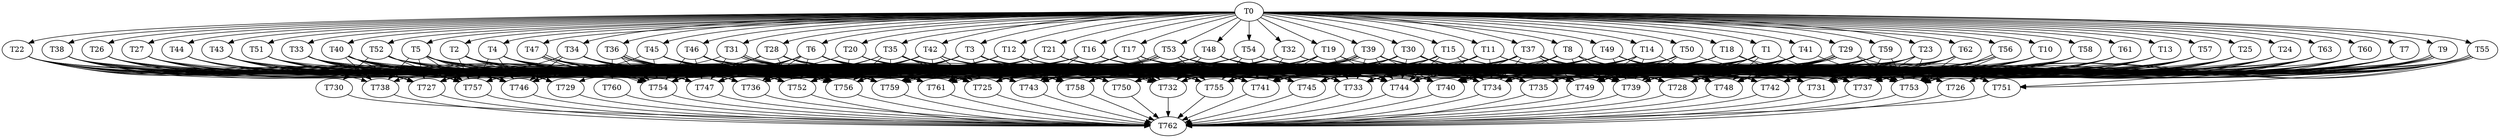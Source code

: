 digraph DAG_Schedule {
  T0 [size="1", overhead="0.0", color="black"]
  T0 -> T1 [size="1", color="black"]
  T0 -> T2 [size="1", color="black"]
  T0 -> T3 [size="1", color="black"]
  T0 -> T4 [size="1", color="black"]
  T0 -> T5 [size="1", color="black"]
  T0 -> T6 [size="1", color="black"]
  T0 -> T7 [size="1", color="black"]
  T0 -> T8 [size="1", color="black"]
  T0 -> T9 [size="1", color="black"]
  T0 -> T10 [size="1", color="black"]
  T0 -> T11 [size="1", color="black"]
  T0 -> T12 [size="1", color="black"]
  T0 -> T13 [size="1", color="black"]
  T0 -> T14 [size="1", color="black"]
  T0 -> T15 [size="1", color="black"]
  T0 -> T16 [size="1", color="black"]
  T0 -> T17 [size="1", color="black"]
  T0 -> T18 [size="1", color="black"]
  T0 -> T19 [size="1", color="black"]
  T0 -> T20 [size="1", color="black"]
  T0 -> T21 [size="1", color="black"]
  T0 -> T22 [size="1", color="black"]
  T0 -> T23 [size="1", color="black"]
  T0 -> T24 [size="1", color="black"]
  T0 -> T25 [size="1", color="black"]
  T0 -> T26 [size="1", color="black"]
  T0 -> T27 [size="1", color="black"]
  T0 -> T28 [size="1", color="black"]
  T0 -> T29 [size="1", color="black"]
  T0 -> T30 [size="1", color="black"]
  T0 -> T31 [size="1", color="black"]
  T0 -> T32 [size="1", color="black"]
  T0 -> T33 [size="1", color="black"]
  T0 -> T34 [size="1", color="black"]
  T0 -> T35 [size="1", color="black"]
  T0 -> T36 [size="1", color="black"]
  T0 -> T37 [size="1", color="black"]
  T0 -> T38 [size="1", color="black"]
  T0 -> T39 [size="1", color="black"]
  T0 -> T40 [size="1", color="black"]
  T0 -> T41 [size="1", color="black"]
  T0 -> T42 [size="1", color="black"]
  T0 -> T43 [size="1", color="black"]
  T0 -> T44 [size="1", color="black"]
  T0 -> T45 [size="1", color="black"]
  T0 -> T46 [size="1", color="black"]
  T0 -> T47 [size="1", color="black"]
  T0 -> T48 [size="1", color="black"]
  T0 -> T49 [size="1", color="black"]
  T0 -> T50 [size="1", color="black"]
  T0 -> T51 [size="1", color="black"]
  T0 -> T52 [size="1", color="black"]
  T0 -> T53 [size="1", color="black"]
  T0 -> T54 [size="1", color="black"]
  T0 -> T55 [size="1", color="black"]
  T0 -> T56 [size="1", color="black"]
  T0 -> T57 [size="1", color="black"]
  T0 -> T58 [size="1", color="black"]
  T0 -> T59 [size="1", color="black"]
  T0 -> T60 [size="1", color="black"]
  T0 -> T61 [size="1", color="black"]
  T0 -> T62 [size="1", color="black"]
  T0 -> T63 [size="1", color="black"]
  T1 [size="41", overhead="0.04", color="black"]
  T1 -> T735 [size="41", color="black"]
  T1 -> T757 [size="41", color="black"]
  T1 -> T734 [size="41", color="black"]
  T1 -> T728 [size="41", color="black"]
  T1 -> T749 [size="41", color="black"]
  T1 -> T737 [size="41", color="black"]
  T1 -> T741 [size="41", color="black"]
  T1 -> T744 [size="41", color="black"]
  T1 -> T748 [size="41", color="black"]
  T1 -> T750 [size="41", color="black"]
  T1 -> T758 [size="41", color="black"]
  T1 -> T743 [size="41", color="black"]
  T1 -> T732 [size="41", color="black"]
  T2 [size="594", overhead="0.07", color="black"]
  T2 -> T729 [size="594", color="black"]
  T2 -> T739 [size="594", color="black"]
  T2 -> T741 [size="594", color="black"]
  T2 -> T757 [size="594", color="black"]
  T2 -> T761 [size="594", color="black"]
  T2 -> T754 [size="594", color="black"]
  T2 -> T744 [size="594", color="black"]
  T2 -> T759 [size="594", color="black"]
  T2 -> T745 [size="594", color="black"]
  T2 -> T732 [size="594", color="black"]
  T2 -> T752 [size="594", color="black"]
  T3 [size="43", overhead="0.02", color="black"]
  T3 -> T735 [size="43", color="black"]
  T3 -> T740 [size="43", color="black"]
  T3 -> T733 [size="43", color="black"]
  T3 -> T728 [size="43", color="black"]
  T3 -> T725 [size="43", color="black"]
  T3 -> T757 [size="43", color="black"]
  T3 -> T748 [size="43", color="black"]
  T3 -> T758 [size="43", color="black"]
  T3 -> T754 [size="43", color="black"]
  T3 -> T755 [size="43", color="black"]
  T3 -> T752 [size="43", color="black"]
  T3 -> T756 [size="43", color="black"]
  T3 -> T734 [size="43", color="black"]
  T3 -> T741 [size="43", color="black"]
  T4 [size="368", overhead="0.07", color="black"]
  T4 -> T737 [size="368", color="black"]
  T4 -> T759 [size="368", color="black"]
  T4 -> T747 [size="368", color="black"]
  T4 -> T754 [size="368", color="black"]
  T4 -> T746 [size="368", color="black"]
  T4 -> T728 [size="368", color="black"]
  T4 -> T758 [size="368", color="black"]
  T4 -> T757 [size="368", color="black"]
  T4 -> T743 [size="368", color="black"]
  T4 -> T740 [size="368", color="black"]
  T5 [size="5", overhead="0.11", color="black"]
  T5 -> T731 [size="5", color="black"]
  T5 -> T738 [size="5", color="black"]
  T5 -> T746 [size="5", color="black"]
  T5 -> T745 [size="5", color="black"]
  T5 -> T727 [size="5", color="black"]
  T5 -> T733 [size="5", color="black"]
  T5 -> T750 [size="5", color="black"]
  T5 -> T743 [size="5", color="black"]
  T5 -> T729 [size="5", color="black"]
  T5 -> T725 [size="5", color="black"]
  T5 -> T754 [size="5", color="black"]
  T5 -> T741 [size="5", color="black"]
  T5 -> T742 [size="5", color="black"]
  T5 -> T728 [size="5", color="black"]
  T5 -> T757 [size="5", color="black"]
  T6 [size="128", overhead="0.02", color="black"]
  T6 -> T739 [size="128", color="black"]
  T6 -> T747 [size="128", color="black"]
  T6 -> T754 [size="128", color="black"]
  T6 -> T749 [size="128", color="black"]
  T6 -> T746 [size="128", color="black"]
  T6 -> T736 [size="128", color="black"]
  T6 -> T752 [size="128", color="black"]
  T6 -> T725 [size="128", color="black"]
  T6 -> T733 [size="128", color="black"]
  T6 -> T744 [size="128", color="black"]
  T6 -> T761 [size="128", color="black"]
  T6 -> T740 [size="128", color="black"]
  T6 -> T731 [size="128", color="black"]
  T7 [size="232", overhead="0.14", color="black"]
  T7 -> T748 [size="232", color="black"]
  T7 -> T742 [size="232", color="black"]
  T7 -> T731 [size="232", color="black"]
  T7 -> T749 [size="232", color="black"]
  T7 -> T733 [size="232", color="black"]
  T7 -> T746 [size="232", color="black"]
  T7 -> T728 [size="232", color="black"]
  T8 [size="687", overhead="0.07", color="black"]
  T8 -> T748 [size="687", color="black"]
  T8 -> T752 [size="687", color="black"]
  T8 -> T729 [size="687", color="black"]
  T8 -> T740 [size="687", color="black"]
  T8 -> T759 [size="687", color="black"]
  T8 -> T731 [size="687", color="black"]
  T8 -> T739 [size="687", color="black"]
  T8 -> T749 [size="687", color="black"]
  T8 -> T761 [size="687", color="black"]
  T8 -> T734 [size="687", color="black"]
  T9 [size="52", overhead="0.02", color="black"]
  T9 -> T731 [size="52", color="black"]
  T9 -> T741 [size="52", color="black"]
  T9 -> T739 [size="52", color="black"]
  T9 -> T750 [size="52", color="black"]
  T9 -> T737 [size="52", color="black"]
  T9 -> T748 [size="52", color="black"]
  T9 -> T744 [size="52", color="black"]
  T9 -> T731 [size="52", color="black"]
  T9 -> T740 [size="52", color="black"]
  T10 [size="9", overhead="0.1", color="black"]
  T10 -> T752 [size="9", color="black"]
  T10 -> T735 [size="9", color="black"]
  T10 -> T740 [size="9", color="black"]
  T10 -> T748 [size="9", color="black"]
  T10 -> T739 [size="9", color="black"]
  T10 -> T731 [size="9", color="black"]
  T10 -> T755 [size="9", color="black"]
  T10 -> T734 [size="9", color="black"]
  T11 [size="357", overhead="0.15", color="black"]
  T11 -> T757 [size="357", color="black"]
  T11 -> T742 [size="357", color="black"]
  T11 -> T752 [size="357", color="black"]
  T11 -> T754 [size="357", color="black"]
  T11 -> T726 [size="357", color="black"]
  T11 -> T744 [size="357", color="black"]
  T11 -> T756 [size="357", color="black"]
  T11 -> T753 [size="357", color="black"]
  T11 -> T734 [size="357", color="black"]
  T11 -> T733 [size="357", color="black"]
  T12 [size="26", overhead="0.1", color="black"]
  T12 -> T735 [size="26", color="black"]
  T12 -> T748 [size="26", color="black"]
  T12 -> T757 [size="26", color="black"]
  T12 -> T756 [size="26", color="black"]
  T12 -> T734 [size="26", color="black"]
  T12 -> T749 [size="26", color="black"]
  T12 -> T758 [size="26", color="black"]
  T12 -> T754 [size="26", color="black"]
  T13 [size="352", overhead="0.09", color="black"]
  T13 -> T748 [size="352", color="black"]
  T13 -> T742 [size="352", color="black"]
  T13 -> T741 [size="352", color="black"]
  T13 -> T733 [size="352", color="black"]
  T13 -> T734 [size="352", color="black"]
  T13 -> T728 [size="352", color="black"]
  T13 -> T739 [size="352", color="black"]
  T13 -> T761 [size="352", color="black"]
  T13 -> T749 [size="352", color="black"]
  T14 [size="26", overhead="0.01", color="black"]
  T14 -> T741 [size="26", color="black"]
  T14 -> T739 [size="26", color="black"]
  T14 -> T732 [size="26", color="black"]
  T14 -> T733 [size="26", color="black"]
  T14 -> T748 [size="26", color="black"]
  T14 -> T749 [size="26", color="black"]
  T14 -> T750 [size="26", color="black"]
  T14 -> T725 [size="26", color="black"]
  T14 -> T756 [size="26", color="black"]
  T14 -> T734 [size="26", color="black"]
  T15 [size="6", overhead="0.11", color="black"]
  T15 -> T733 [size="6", color="black"]
  T15 -> T748 [size="6", color="black"]
  T15 -> T734 [size="6", color="black"]
  T15 -> T744 [size="6", color="black"]
  T15 -> T755 [size="6", color="black"]
  T15 -> T741 [size="6", color="black"]
  T15 -> T746 [size="6", color="black"]
  T15 -> T739 [size="6", color="black"]
  T15 -> T759 [size="6", color="black"]
  T16 [size="10", overhead="0.02", color="black"]
  T16 -> T743 [size="10", color="black"]
  T16 -> T739 [size="10", color="black"]
  T16 -> T733 [size="10", color="black"]
  T16 -> T746 [size="10", color="black"]
  T16 -> T754 [size="10", color="black"]
  T16 -> T737 [size="10", color="black"]
  T16 -> T747 [size="10", color="black"]
  T16 -> T753 [size="10", color="black"]
  T16 -> T759 [size="10", color="black"]
  T16 -> T752 [size="10", color="black"]
  T16 -> T744 [size="10", color="black"]
  T16 -> T734 [size="10", color="black"]
  T17 [size="368", overhead="0.02", color="black"]
  T17 -> T745 [size="368", color="black"]
  T17 -> T736 [size="368", color="black"]
  T17 -> T748 [size="368", color="black"]
  T17 -> T732 [size="368", color="black"]
  T17 -> T759 [size="368", color="black"]
  T17 -> T747 [size="368", color="black"]
  T17 -> T742 [size="368", color="black"]
  T17 -> T749 [size="368", color="black"]
  T17 -> T743 [size="368", color="black"]
  T18 [size="134", overhead="0.06", color="black"]
  T18 -> T726 [size="134", color="black"]
  T18 -> T745 [size="134", color="black"]
  T18 -> T733 [size="134", color="black"]
  T18 -> T725 [size="134", color="black"]
  T18 -> T740 [size="134", color="black"]
  T18 -> T743 [size="134", color="black"]
  T18 -> T732 [size="134", color="black"]
  T18 -> T731 [size="134", color="black"]
  T18 -> T756 [size="134", color="black"]
  T18 -> T735 [size="134", color="black"]
  T18 -> T734 [size="134", color="black"]
  T19 [size="134", overhead="0.1", color="black"]
  T19 -> T733 [size="134", color="black"]
  T19 -> T758 [size="134", color="black"]
  T19 -> T757 [size="134", color="black"]
  T19 -> T737 [size="134", color="black"]
  T19 -> T755 [size="134", color="black"]
  T19 -> T756 [size="134", color="black"]
  T19 -> T731 [size="134", color="black"]
  T19 -> T744 [size="134", color="black"]
  T19 -> T741 [size="134", color="black"]
  T20 [size="9", overhead="0.15", color="black"]
  T20 -> T734 [size="9", color="black"]
  T20 -> T732 [size="9", color="black"]
  T20 -> T743 [size="9", color="black"]
  T20 -> T733 [size="9", color="black"]
  T20 -> T741 [size="9", color="black"]
  T20 -> T754 [size="9", color="black"]
  T20 -> T755 [size="9", color="black"]
  T20 -> T756 [size="9", color="black"]
  T21 [size="169", overhead="0.02", color="black"]
  T21 -> T742 [size="169", color="black"]
  T21 -> T754 [size="169", color="black"]
  T21 -> T740 [size="169", color="black"]
  T21 -> T741 [size="169", color="black"]
  T21 -> T751 [size="169", color="black"]
  T21 -> T757 [size="169", color="black"]
  T21 -> T756 [size="169", color="black"]
  T22 [size="13", overhead="0.1", color="black"]
  T22 -> T738 [size="13", color="black"]
  T22 -> T756 [size="13", color="black"]
  T22 -> T754 [size="13", color="black"]
  T22 -> T757 [size="13", color="black"]
  T22 -> T744 [size="13", color="black"]
  T22 -> T735 [size="13", color="black"]
  T22 -> T752 [size="13", color="black"]
  T22 -> T747 [size="13", color="black"]
  T22 -> T733 [size="13", color="black"]
  T22 -> T727 [size="13", color="black"]
  T22 -> T750 [size="13", color="black"]
  T22 -> T761 [size="13", color="black"]
  T23 [size="31", overhead="0.09", color="black"]
  T23 -> T734 [size="31", color="black"]
  T23 -> T733 [size="31", color="black"]
  T23 -> T742 [size="31", color="black"]
  T23 -> T735 [size="31", color="black"]
  T23 -> T744 [size="31", color="black"]
  T23 -> T753 [size="31", color="black"]
  T23 -> T754 [size="31", color="black"]
  T23 -> T752 [size="31", color="black"]
  T23 -> T749 [size="31", color="black"]
  T23 -> T737 [size="31", color="black"]
  T23 -> T755 [size="31", color="black"]
  T24 [size="461", overhead="0.08", color="black"]
  T24 -> T748 [size="461", color="black"]
  T24 -> T759 [size="461", color="black"]
  T24 -> T735 [size="461", color="black"]
  T24 -> T737 [size="461", color="black"]
  T24 -> T741 [size="461", color="black"]
  T24 -> T728 [size="461", color="black"]
  T24 -> T739 [size="461", color="black"]
  T25 [size="29", overhead="0.2", color="black"]
  T25 -> T753 [size="29", color="black"]
  T25 -> T755 [size="29", color="black"]
  T25 -> T734 [size="29", color="black"]
  T25 -> T739 [size="29", color="black"]
  T25 -> T748 [size="29", color="black"]
  T25 -> T745 [size="29", color="black"]
  T25 -> T726 [size="29", color="black"]
  T25 -> T731 [size="29", color="black"]
  T25 -> T750 [size="29", color="black"]
  T25 -> T752 [size="29", color="black"]
  T25 -> T740 [size="29", color="black"]
  T25 -> T749 [size="29", color="black"]
  T26 [size="850", overhead="0.06", color="black"]
  T26 -> T742 [size="850", color="black"]
  T26 -> T756 [size="850", color="black"]
  T26 -> T754 [size="850", color="black"]
  T26 -> T759 [size="850", color="black"]
  T26 -> T747 [size="850", color="black"]
  T26 -> T739 [size="850", color="black"]
  T26 -> T750 [size="850", color="black"]
  T26 -> T746 [size="850", color="black"]
  T26 -> T752 [size="850", color="black"]
  T26 -> T757 [size="850", color="black"]
  T27 [size="69", overhead="0.09", color="black"]
  T27 -> T750 [size="69", color="black"]
  T27 -> T746 [size="69", color="black"]
  T27 -> T743 [size="69", color="black"]
  T27 -> T757 [size="69", color="black"]
  T27 -> T759 [size="69", color="black"]
  T27 -> T739 [size="69", color="black"]
  T27 -> T752 [size="69", color="black"]
  T27 -> T754 [size="69", color="black"]
  T27 -> T761 [size="69", color="black"]
  T27 -> T756 [size="69", color="black"]
  T28 [size="8", overhead="0.16", color="black"]
  T28 -> T734 [size="8", color="black"]
  T28 -> T732 [size="8", color="black"]
  T28 -> T727 [size="8", color="black"]
  T28 -> T740 [size="8", color="black"]
  T28 -> T733 [size="8", color="black"]
  T28 -> T759 [size="8", color="black"]
  T28 -> T725 [size="8", color="black"]
  T28 -> T753 [size="8", color="black"]
  T28 -> T752 [size="8", color="black"]
  T28 -> T754 [size="8", color="black"]
  T29 [size="405", overhead="0.18", color="black"]
  T29 -> T751 [size="405", color="black"]
  T29 -> T738 [size="405", color="black"]
  T29 -> T732 [size="405", color="black"]
  T29 -> T749 [size="405", color="black"]
  T29 -> T750 [size="405", color="black"]
  T29 -> T740 [size="405", color="black"]
  T29 -> T759 [size="405", color="black"]
  T29 -> T753 [size="405", color="black"]
  T29 -> T740 [size="405", color="black"]
  T29 -> T728 [size="405", color="black"]
  T29 -> T746 [size="405", color="black"]
  T29 -> T748 [size="405", color="black"]
  T29 -> T734 [size="405", color="black"]
  T30 [size="69", overhead="0.14", color="black"]
  T30 -> T743 [size="69", color="black"]
  T30 -> T744 [size="69", color="black"]
  T30 -> T746 [size="69", color="black"]
  T30 -> T745 [size="69", color="black"]
  T30 -> T747 [size="69", color="black"]
  T30 -> T753 [size="69", color="black"]
  T30 -> T734 [size="69", color="black"]
  T30 -> T754 [size="69", color="black"]
  T30 -> T750 [size="69", color="black"]
  T30 -> T731 [size="69", color="black"]
  T30 -> T728 [size="69", color="black"]
  T30 -> T755 [size="69", color="black"]
  T30 -> T759 [size="69", color="black"]
  T30 -> T732 [size="69", color="black"]
  T30 -> T748 [size="69", color="black"]
  T30 -> T749 [size="69", color="black"]
  T31 [size="368", overhead="0.15", color="black"]
  T31 -> T755 [size="368", color="black"]
  T31 -> T733 [size="368", color="black"]
  T31 -> T741 [size="368", color="black"]
  T31 -> T725 [size="368", color="black"]
  T31 -> T732 [size="368", color="black"]
  T31 -> T759 [size="368", color="black"]
  T31 -> T740 [size="368", color="black"]
  T31 -> T732 [size="368", color="black"]
  T31 -> T747 [size="368", color="black"]
  T31 -> T757 [size="368", color="black"]
  T31 -> T750 [size="368", color="black"]
  T32 [size="6", overhead="0.06", color="black"]
  T32 -> T739 [size="6", color="black"]
  T32 -> T737 [size="6", color="black"]
  T32 -> T756 [size="6", color="black"]
  T32 -> T757 [size="6", color="black"]
  T32 -> T725 [size="6", color="black"]
  T32 -> T750 [size="6", color="black"]
  T32 -> T731 [size="6", color="black"]
  T32 -> T741 [size="6", color="black"]
  T33 [size="369", overhead="0.09", color="black"]
  T33 -> T759 [size="369", color="black"]
  T33 -> T755 [size="369", color="black"]
  T33 -> T725 [size="369", color="black"]
  T33 -> T756 [size="369", color="black"]
  T33 -> T741 [size="369", color="black"]
  T33 -> T735 [size="369", color="black"]
  T33 -> T754 [size="369", color="black"]
  T33 -> T727 [size="369", color="black"]
  T33 -> T739 [size="369", color="black"]
  T33 -> T757 [size="369", color="black"]
  T33 -> T752 [size="369", color="black"]
  T34 [size="18", overhead="0.14", color="black"]
  T34 -> T746 [size="18", color="black"]
  T34 -> T741 [size="18", color="black"]
  T34 -> T727 [size="18", color="black"]
  T34 -> T747 [size="18", color="black"]
  T34 -> T735 [size="18", color="black"]
  T34 -> T728 [size="18", color="black"]
  T34 -> T725 [size="18", color="black"]
  T34 -> T752 [size="18", color="black"]
  T34 -> T759 [size="18", color="black"]
  T34 -> T744 [size="18", color="black"]
  T34 -> T739 [size="18", color="black"]
  T34 -> T756 [size="18", color="black"]
  T35 [size="1074", overhead="0.07", color="black"]
  T35 -> T728 [size="1074", color="black"]
  T35 -> T735 [size="1074", color="black"]
  T35 -> T725 [size="1074", color="black"]
  T35 -> T741 [size="1074", color="black"]
  T35 -> T756 [size="1074", color="black"]
  T35 -> T740 [size="1074", color="black"]
  T35 -> T743 [size="1074", color="black"]
  T35 -> T759 [size="1074", color="black"]
  T35 -> T744 [size="1074", color="black"]
  T35 -> T747 [size="1074", color="black"]
  T35 -> T733 [size="1074", color="black"]
  T35 -> T736 [size="1074", color="black"]
  T36 [size="30", overhead="0.04", color="black"]
  T36 -> T749 [size="30", color="black"]
  T36 -> T740 [size="30", color="black"]
  T36 -> T761 [size="30", color="black"]
  T36 -> T725 [size="30", color="black"]
  T36 -> T735 [size="30", color="black"]
  T36 -> T756 [size="30", color="black"]
  T36 -> T736 [size="30", color="black"]
  T36 -> T741 [size="30", color="black"]
  T36 -> T734 [size="30", color="black"]
  T36 -> T732 [size="30", color="black"]
  T36 -> T756 [size="30", color="black"]
  T36 -> T760 [size="30", color="black"]
  T36 -> T754 [size="30", color="black"]
  T36 -> T759 [size="30", color="black"]
  T37 [size="3", overhead="0.12", color="black"]
  T37 -> T734 [size="3", color="black"]
  T37 -> T744 [size="3", color="black"]
  T37 -> T755 [size="3", color="black"]
  T37 -> T759 [size="3", color="black"]
  T37 -> T752 [size="3", color="black"]
  T37 -> T749 [size="3", color="black"]
  T37 -> T728 [size="3", color="black"]
  T37 -> T737 [size="3", color="black"]
  T37 -> T756 [size="3", color="black"]
  T37 -> T736 [size="3", color="black"]
  T37 -> T726 [size="3", color="black"]
  T37 -> T741 [size="3", color="black"]
  T37 -> T731 [size="3", color="black"]
  T37 -> T739 [size="3", color="black"]
  T37 -> T761 [size="3", color="black"]
  T37 -> T740 [size="3", color="black"]
  T37 -> T757 [size="3", color="black"]
  T38 [size="8", overhead="0.05", color="black"]
  T38 -> T748 [size="8", color="black"]
  T38 -> T759 [size="8", color="black"]
  T38 -> T757 [size="8", color="black"]
  T38 -> T746 [size="8", color="black"]
  T38 -> T752 [size="8", color="black"]
  T38 -> T736 [size="8", color="black"]
  T38 -> T727 [size="8", color="black"]
  T38 -> T755 [size="8", color="black"]
  T38 -> T743 [size="8", color="black"]
  T38 -> T756 [size="8", color="black"]
  T38 -> T750 [size="8", color="black"]
  T38 -> T754 [size="8", color="black"]
  T39 [size="407", overhead="0.2", color="black"]
  T39 -> T759 [size="407", color="black"]
  T39 -> T728 [size="407", color="black"]
  T39 -> T759 [size="407", color="black"]
  T39 -> T756 [size="407", color="black"]
  T39 -> T741 [size="407", color="black"]
  T39 -> T735 [size="407", color="black"]
  T39 -> T740 [size="407", color="black"]
  T39 -> T753 [size="407", color="black"]
  T39 -> T733 [size="407", color="black"]
  T39 -> T744 [size="407", color="black"]
  T39 -> T732 [size="407", color="black"]
  T39 -> T747 [size="407", color="black"]
  T40 [size="2", overhead="0.16", color="black"]
  T40 -> T750 [size="2", color="black"]
  T40 -> T741 [size="2", color="black"]
  T40 -> T733 [size="2", color="black"]
  T40 -> T744 [size="2", color="black"]
  T40 -> T738 [size="2", color="black"]
  T40 -> T746 [size="2", color="black"]
  T40 -> T727 [size="2", color="black"]
  T40 -> T756 [size="2", color="black"]
  T40 -> T752 [size="2", color="black"]
  T40 -> T759 [size="2", color="black"]
  T40 -> T757 [size="2", color="black"]
  T40 -> T739 [size="2", color="black"]
  T40 -> T742 [size="2", color="black"]
  T41 [size="48", overhead="0.09", color="black"]
  T41 -> T739 [size="48", color="black"]
  T41 -> T728 [size="48", color="black"]
  T41 -> T749 [size="48", color="black"]
  T41 -> T744 [size="48", color="black"]
  T41 -> T741 [size="48", color="black"]
  T41 -> T750 [size="48", color="black"]
  T41 -> T748 [size="48", color="black"]
  T41 -> T725 [size="48", color="black"]
  T41 -> T735 [size="48", color="black"]
  T41 -> T743 [size="48", color="black"]
  T41 -> T745 [size="48", color="black"]
  T41 -> T754 [size="48", color="black"]
  T41 -> T753 [size="48", color="black"]
  T42 [size="910", overhead="0.13", color="black"]
  T42 -> T757 [size="910", color="black"]
  T42 -> T731 [size="910", color="black"]
  T42 -> T734 [size="910", color="black"]
  T42 -> T741 [size="910", color="black"]
  T42 -> T754 [size="910", color="black"]
  T42 -> T748 [size="910", color="black"]
  T42 -> T727 [size="910", color="black"]
  T42 -> T745 [size="910", color="black"]
  T42 -> T749 [size="910", color="black"]
  T42 -> T752 [size="910", color="black"]
  T42 -> T739 [size="910", color="black"]
  T42 -> T761 [size="910", color="black"]
  T42 -> T725 [size="910", color="black"]
  T43 [size="72", overhead="0.02", color="black"]
  T43 -> T725 [size="72", color="black"]
  T43 -> T727 [size="72", color="black"]
  T43 -> T749 [size="72", color="black"]
  T43 -> T759 [size="72", color="black"]
  T43 -> T757 [size="72", color="black"]
  T43 -> T750 [size="72", color="black"]
  T43 -> T748 [size="72", color="black"]
  T43 -> T754 [size="72", color="black"]
  T43 -> T756 [size="72", color="black"]
  T44 [size="29", overhead="0.17", color="black"]
  T44 -> T732 [size="29", color="black"]
  T44 -> T746 [size="29", color="black"]
  T44 -> T725 [size="29", color="black"]
  T44 -> T743 [size="29", color="black"]
  T44 -> T752 [size="29", color="black"]
  T44 -> T756 [size="29", color="black"]
  T45 [size="232", overhead="0.07", color="black"]
  T45 -> T756 [size="232", color="black"]
  T45 -> T725 [size="232", color="black"]
  T45 -> T748 [size="232", color="black"]
  T45 -> T750 [size="232", color="black"]
  T45 -> T739 [size="232", color="black"]
  T45 -> T741 [size="232", color="black"]
  T45 -> T728 [size="232", color="black"]
  T45 -> T759 [size="232", color="black"]
  T45 -> T754 [size="232", color="black"]
  T45 -> T752 [size="232", color="black"]
  T45 -> T732 [size="232", color="black"]
  T45 -> T743 [size="232", color="black"]
  T45 -> T746 [size="232", color="black"]
  T46 [size="47", overhead="0.04", color="black"]
  T46 -> T753 [size="47", color="black"]
  T46 -> T743 [size="47", color="black"]
  T46 -> T752 [size="47", color="black"]
  T46 -> T755 [size="47", color="black"]
  T46 -> T747 [size="47", color="black"]
  T46 -> T725 [size="47", color="black"]
  T46 -> T731 [size="47", color="black"]
  T46 -> T754 [size="47", color="black"]
  T47 [size="4", overhead="0.14", color="black"]
  T47 -> T741 [size="4", color="black"]
  T47 -> T745 [size="4", color="black"]
  T47 -> T759 [size="4", color="black"]
  T47 -> T733 [size="4", color="black"]
  T47 -> T754 [size="4", color="black"]
  T47 -> T754 [size="4", color="black"]
  T47 -> T752 [size="4", color="black"]
  T47 -> T756 [size="4", color="black"]
  T47 -> T728 [size="4", color="black"]
  T48 [size="26", overhead="0.04", color="black"]
  T48 -> T737 [size="26", color="black"]
  T48 -> T725 [size="26", color="black"]
  T48 -> T746 [size="26", color="black"]
  T48 -> T743 [size="26", color="black"]
  T48 -> T733 [size="26", color="black"]
  T48 -> T749 [size="26", color="black"]
  T48 -> T744 [size="26", color="black"]
  T48 -> T732 [size="26", color="black"]
  T48 -> T752 [size="26", color="black"]
  T48 -> T735 [size="26", color="black"]
  T49 [size="134", overhead="0.0", color="black"]
  T49 -> T748 [size="134", color="black"]
  T49 -> T756 [size="134", color="black"]
  T49 -> T761 [size="134", color="black"]
  T49 -> T726 [size="134", color="black"]
  T49 -> T741 [size="134", color="black"]
  T49 -> T759 [size="134", color="black"]
  T49 -> T740 [size="134", color="black"]
  T49 -> T750 [size="134", color="black"]
  T49 -> T739 [size="134", color="black"]
  T49 -> T725 [size="134", color="black"]
  T49 -> T742 [size="134", color="black"]
  T49 -> T743 [size="134", color="black"]
  T50 [size="10", overhead="0.14", color="black"]
  T50 -> T737 [size="10", color="black"]
  T50 -> T725 [size="10", color="black"]
  T50 -> T749 [size="10", color="black"]
  T50 -> T739 [size="10", color="black"]
  T50 -> T733 [size="10", color="black"]
  T50 -> T750 [size="10", color="black"]
  T50 -> T727 [size="10", color="black"]
  T51 [size="368", overhead="0.02", color="black"]
  T51 -> T725 [size="368", color="black"]
  T51 -> T750 [size="368", color="black"]
  T51 -> T734 [size="368", color="black"]
  T51 -> T754 [size="368", color="black"]
  T51 -> T755 [size="368", color="black"]
  T51 -> T752 [size="368", color="black"]
  T51 -> T757 [size="368", color="black"]
  T52 [size="237", overhead="0.14", color="black"]
  T52 -> T734 [size="237", color="black"]
  T52 -> T757 [size="237", color="black"]
  T52 -> T730 [size="237", color="black"]
  T52 -> T725 [size="237", color="black"]
  T52 -> T756 [size="237", color="black"]
  T52 -> T759 [size="237", color="black"]
  T52 -> T743 [size="237", color="black"]
  T52 -> T728 [size="237", color="black"]
  T52 -> T732 [size="237", color="black"]
  T52 -> T761 [size="237", color="black"]
  T52 -> T755 [size="237", color="black"]
  T52 -> T741 [size="237", color="black"]
  T52 -> T754 [size="237", color="black"]
  T53 [size="25", overhead="0.2", color="black"]
  T53 -> T761 [size="25", color="black"]
  T53 -> T752 [size="25", color="black"]
  T53 -> T755 [size="25", color="black"]
  T53 -> T728 [size="25", color="black"]
  T53 -> T743 [size="25", color="black"]
  T53 -> T759 [size="25", color="black"]
  T53 -> T761 [size="25", color="black"]
  T53 -> T735 [size="25", color="black"]
  T53 -> T747 [size="25", color="black"]
  T53 -> T725 [size="25", color="black"]
  T53 -> T745 [size="25", color="black"]
  T53 -> T737 [size="25", color="black"]
  T53 -> T753 [size="25", color="black"]
  T54 [size="783", overhead="0.19", color="black"]
  T54 -> T751 [size="783", color="black"]
  T54 -> T741 [size="783", color="black"]
  T54 -> T759 [size="783", color="black"]
  T54 -> T725 [size="783", color="black"]
  T54 -> T756 [size="783", color="black"]
  T54 -> T735 [size="783", color="black"]
  T54 -> T728 [size="783", color="black"]
  T54 -> T734 [size="783", color="black"]
  T54 -> T752 [size="783", color="black"]
  T54 -> T727 [size="783", color="black"]
  T54 -> T753 [size="783", color="black"]
  T54 -> T755 [size="783", color="black"]
  T55 [size="29", overhead="0.06", color="black"]
  T55 -> T751 [size="29", color="black"]
  T55 -> T735 [size="29", color="black"]
  T55 -> T748 [size="29", color="black"]
  T55 -> T728 [size="29", color="black"]
  T55 -> T753 [size="29", color="black"]
  T55 -> T742 [size="29", color="black"]
  T55 -> T741 [size="29", color="black"]
  T55 -> T756 [size="29", color="black"]
  T55 -> T739 [size="29", color="black"]
  T55 -> T753 [size="29", color="black"]
  T56 [size="21", overhead="0.02", color="black"]
  T56 -> T753 [size="21", color="black"]
  T56 -> T744 [size="21", color="black"]
  T56 -> T759 [size="21", color="black"]
  T56 -> T733 [size="21", color="black"]
  T56 -> T728 [size="21", color="black"]
  T56 -> T725 [size="21", color="black"]
  T56 -> T750 [size="21", color="black"]
  T56 -> T753 [size="21", color="black"]
  T56 -> T739 [size="21", color="black"]
  T57 [size="4", overhead="0.13", color="black"]
  T57 -> T757 [size="4", color="black"]
  T57 -> T737 [size="4", color="black"]
  T57 -> T731 [size="4", color="black"]
  T57 -> T733 [size="4", color="black"]
  T57 -> T741 [size="4", color="black"]
  T57 -> T754 [size="4", color="black"]
  T57 -> T734 [size="4", color="black"]
  T57 -> T728 [size="4", color="black"]
  T57 -> T753 [size="4", color="black"]
  T57 -> T739 [size="4", color="black"]
  T58 [size="1372", overhead="0.08", color="black"]
  T58 -> T734 [size="1372", color="black"]
  T58 -> T739 [size="1372", color="black"]
  T58 -> T733 [size="1372", color="black"]
  T58 -> T725 [size="1372", color="black"]
  T58 -> T737 [size="1372", color="black"]
  T58 -> T732 [size="1372", color="black"]
  T58 -> T753 [size="1372", color="black"]
  T58 -> T761 [size="1372", color="black"]
  T58 -> T742 [size="1372", color="black"]
  T59 [size="13", overhead="0.16", color="black"]
  T59 -> T743 [size="13", color="black"]
  T59 -> T756 [size="13", color="black"]
  T59 -> T739 [size="13", color="black"]
  T59 -> T742 [size="13", color="black"]
  T59 -> T737 [size="13", color="black"]
  T59 -> T728 [size="13", color="black"]
  T59 -> T752 [size="13", color="black"]
  T59 -> T750 [size="13", color="black"]
  T59 -> T753 [size="13", color="black"]
  T59 -> T745 [size="13", color="black"]
  T59 -> T733 [size="13", color="black"]
  T60 [size="2", overhead="0.16", color="black"]
  T60 -> T753 [size="2", color="black"]
  T60 -> T734 [size="2", color="black"]
  T60 -> T750 [size="2", color="black"]
  T60 -> T728 [size="2", color="black"]
  T60 -> T744 [size="2", color="black"]
  T60 -> T735 [size="2", color="black"]
  T60 -> T739 [size="2", color="black"]
  T61 [size="14", overhead="0.11", color="black"]
  T61 -> T743 [size="14", color="black"]
  T61 -> T755 [size="14", color="black"]
  T61 -> T744 [size="14", color="black"]
  T61 -> T753 [size="14", color="black"]
  T61 -> T728 [size="14", color="black"]
  T61 -> T739 [size="14", color="black"]
  T62 [size="550", overhead="0.16", color="black"]
  T62 -> T735 [size="550", color="black"]
  T62 -> T749 [size="550", color="black"]
  T62 -> T745 [size="550", color="black"]
  T62 -> T731 [size="550", color="black"]
  T62 -> T740 [size="550", color="black"]
  T62 -> T753 [size="550", color="black"]
  T62 -> T754 [size="550", color="black"]
  T62 -> T755 [size="550", color="black"]
  T63 [size="69", overhead="0.19", color="black"]
  T63 -> T735 [size="69", color="black"]
  T63 -> T728 [size="69", color="black"]
  T63 -> T743 [size="69", color="black"]
  T63 -> T732 [size="69", color="black"]
  T63 -> T737 [size="69", color="black"]
  T63 -> T733 [size="69", color="black"]
  T63 -> T725 [size="69", color="black"]
  T63 -> T741 [size="69", color="black"]
  T63 -> T726 [size="69", color="black"]
  T63 -> T751 [size="69", color="black"]
  T63 -> T742 [size="69", color="black"]
  T725 [size="69", overhead="0.1", color="black"]
  T725 -> T762 [size="69", color="black"]
  T726 [size="326", overhead="0.19", color="black"]
  T726 -> T762 [size="326", color="black"]
  T727 [size="106", overhead="0.18", color="black"]
  T727 -> T762 [size="106", color="black"]
  T728 [size="45", overhead="0.02", color="black"]
  T728 -> T762 [size="45", color="black"]
  T729 [size="6", overhead="0.06", color="black"]
  T729 -> T762 [size="6", color="black"]
  T730 [size="12", overhead="0.05", color="black"]
  T730 -> T762 [size="12", color="black"]
  T731 [size="1074", overhead="0.19", color="black"]
  T731 -> T762 [size="1074", color="black"]
  T732 [size="4", overhead="0.12", color="black"]
  T732 -> T762 [size="4", color="black"]
  T733 [size="550", overhead="0.09", color="black"]
  T733 -> T762 [size="550", color="black"]
  T734 [size="9", overhead="0.01", color="black"]
  T734 -> T762 [size="9", color="black"]
  T735 [size="368", overhead="0.15", color="black"]
  T735 -> T762 [size="368", color="black"]
  T736 [size="1074", overhead="0.11", color="black"]
  T736 -> T762 [size="1074", color="black"]
  T737 [size="16", overhead="0.0", color="black"]
  T737 -> T762 [size="16", color="black"]
  T738 [size="266", overhead="0.06", color="black"]
  T738 -> T762 [size="266", color="black"]
  T739 [size="783", overhead="0.15", color="black"]
  T739 -> T762 [size="783", color="black"]
  T740 [size="17", overhead="0.06", color="black"]
  T740 -> T762 [size="17", color="black"]
  T741 [size="368", overhead="0.06", color="black"]
  T741 -> T762 [size="368", color="black"]
  T742 [size="1033", overhead="0.02", color="black"]
  T742 -> T762 [size="1033", color="black"]
  T743 [size="146", overhead="0.16", color="black"]
  T743 -> T762 [size="146", color="black"]
  T744 [size="387", overhead="0.01", color="black"]
  T744 -> T762 [size="387", color="black"]
  T745 [size="35", overhead="0.16", color="black"]
  T745 -> T762 [size="35", color="black"]
  T746 [size="10", overhead="0.03", color="black"]
  T746 -> T762 [size="10", color="black"]
  T747 [size="9", overhead="0.0", color="black"]
  T747 -> T762 [size="9", color="black"]
  T748 [size="1", overhead="0.14", color="black"]
  T748 -> T762 [size="1", color="black"]
  T749 [size="29", overhead="0.08", color="black"]
  T749 -> T762 [size="29", color="black"]
  T750 [size="8", overhead="0.12", color="black"]
  T750 -> T762 [size="8", color="black"]
  T751 [size="5", overhead="0.18", color="black"]
  T751 -> T762 [size="5", color="black"]
  T752 [size="69", overhead="0.0", color="black"]
  T752 -> T762 [size="69", color="black"]
  T753 [size="1074", overhead="0.04", color="black"]
  T753 -> T762 [size="1074", color="black"]
  T754 [size="1011", overhead="0.04", color="black"]
  T754 -> T762 [size="1011", color="black"]
  T755 [size="187", overhead="0.12", color="black"]
  T755 -> T762 [size="187", color="black"]
  T756 [size="320", overhead="0.02", color="black"]
  T756 -> T762 [size="320", color="black"]
  T757 [size="25", overhead="0.09", color="black"]
  T757 -> T762 [size="25", color="black"]
  T758 [size="19", overhead="0.04", color="black"]
  T758 -> T762 [size="19", color="black"]
  T759 [size="853", overhead="0.17", color="black"]
  T759 -> T762 [size="853", color="black"]
  T760 [size="7", overhead="0.15", color="black"]
  T760 -> T762 [size="7", color="black"]
  T761 [size="28", overhead="0.04", color="black"]
  T761 -> T762 [size="28", color="black"]
  T762 [size="1", overhead="0.0", color="black"]
}
